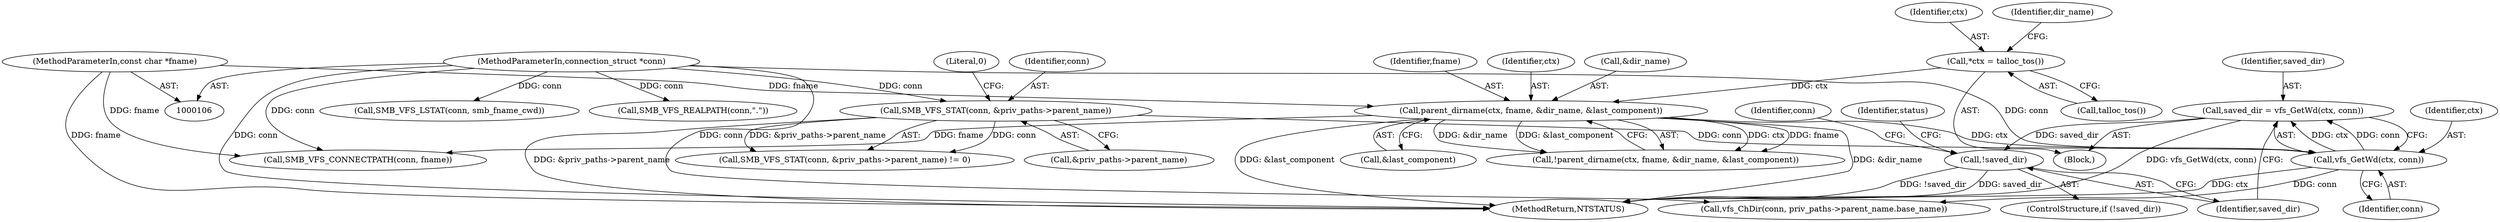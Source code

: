 digraph "0_samba_4278ef25f64d5fdbf432ff1534e275416ec9561e@pointer" {
"1000220" [label="(Call,saved_dir = vfs_GetWd(ctx, conn))"];
"1000222" [label="(Call,vfs_GetWd(ctx, conn))"];
"1000154" [label="(Call,parent_dirname(ctx, fname, &dir_name, &last_component))"];
"1000113" [label="(Call,*ctx = talloc_tos())"];
"1000108" [label="(MethodParameterIn,const char *fname)"];
"1000207" [label="(Call,SMB_VFS_STAT(conn, &priv_paths->parent_name))"];
"1000107" [label="(MethodParameterIn,connection_struct *conn)"];
"1000226" [label="(Call,!saved_dir)"];
"1000209" [label="(Call,&priv_paths->parent_name)"];
"1000227" [label="(Identifier,saved_dir)"];
"1000361" [label="(MethodReturn,NTSTATUS)"];
"1000224" [label="(Identifier,conn)"];
"1000226" [label="(Call,!saved_dir)"];
"1000156" [label="(Identifier,fname)"];
"1000114" [label="(Identifier,ctx)"];
"1000220" [label="(Call,saved_dir = vfs_GetWd(ctx, conn))"];
"1000155" [label="(Identifier,ctx)"];
"1000253" [label="(Call,SMB_VFS_REALPATH(conn,\".\"))"];
"1000115" [label="(Call,talloc_tos())"];
"1000230" [label="(Identifier,status)"];
"1000159" [label="(Call,&last_component)"];
"1000120" [label="(Identifier,dir_name)"];
"1000110" [label="(Block,)"];
"1000157" [label="(Call,&dir_name)"];
"1000108" [label="(MethodParameterIn,const char *fname)"];
"1000236" [label="(Call,vfs_ChDir(conn, priv_paths->parent_name.base_name))"];
"1000213" [label="(Literal,0)"];
"1000107" [label="(MethodParameterIn,connection_struct *conn)"];
"1000221" [label="(Identifier,saved_dir)"];
"1000237" [label="(Identifier,conn)"];
"1000346" [label="(Call,SMB_VFS_CONNECTPATH(conn, fname))"];
"1000206" [label="(Call,SMB_VFS_STAT(conn, &priv_paths->parent_name) != 0)"];
"1000153" [label="(Call,!parent_dirname(ctx, fname, &dir_name, &last_component))"];
"1000113" [label="(Call,*ctx = talloc_tos())"];
"1000223" [label="(Identifier,ctx)"];
"1000154" [label="(Call,parent_dirname(ctx, fname, &dir_name, &last_component))"];
"1000225" [label="(ControlStructure,if (!saved_dir))"];
"1000208" [label="(Identifier,conn)"];
"1000307" [label="(Call,SMB_VFS_LSTAT(conn, smb_fname_cwd))"];
"1000222" [label="(Call,vfs_GetWd(ctx, conn))"];
"1000207" [label="(Call,SMB_VFS_STAT(conn, &priv_paths->parent_name))"];
"1000220" -> "1000110"  [label="AST: "];
"1000220" -> "1000222"  [label="CFG: "];
"1000221" -> "1000220"  [label="AST: "];
"1000222" -> "1000220"  [label="AST: "];
"1000227" -> "1000220"  [label="CFG: "];
"1000220" -> "1000361"  [label="DDG: vfs_GetWd(ctx, conn)"];
"1000222" -> "1000220"  [label="DDG: ctx"];
"1000222" -> "1000220"  [label="DDG: conn"];
"1000220" -> "1000226"  [label="DDG: saved_dir"];
"1000222" -> "1000224"  [label="CFG: "];
"1000223" -> "1000222"  [label="AST: "];
"1000224" -> "1000222"  [label="AST: "];
"1000222" -> "1000361"  [label="DDG: ctx"];
"1000154" -> "1000222"  [label="DDG: ctx"];
"1000207" -> "1000222"  [label="DDG: conn"];
"1000107" -> "1000222"  [label="DDG: conn"];
"1000222" -> "1000236"  [label="DDG: conn"];
"1000154" -> "1000153"  [label="AST: "];
"1000154" -> "1000159"  [label="CFG: "];
"1000155" -> "1000154"  [label="AST: "];
"1000156" -> "1000154"  [label="AST: "];
"1000157" -> "1000154"  [label="AST: "];
"1000159" -> "1000154"  [label="AST: "];
"1000153" -> "1000154"  [label="CFG: "];
"1000154" -> "1000361"  [label="DDG: &dir_name"];
"1000154" -> "1000361"  [label="DDG: &last_component"];
"1000154" -> "1000153"  [label="DDG: ctx"];
"1000154" -> "1000153"  [label="DDG: fname"];
"1000154" -> "1000153"  [label="DDG: &dir_name"];
"1000154" -> "1000153"  [label="DDG: &last_component"];
"1000113" -> "1000154"  [label="DDG: ctx"];
"1000108" -> "1000154"  [label="DDG: fname"];
"1000154" -> "1000346"  [label="DDG: fname"];
"1000113" -> "1000110"  [label="AST: "];
"1000113" -> "1000115"  [label="CFG: "];
"1000114" -> "1000113"  [label="AST: "];
"1000115" -> "1000113"  [label="AST: "];
"1000120" -> "1000113"  [label="CFG: "];
"1000108" -> "1000106"  [label="AST: "];
"1000108" -> "1000361"  [label="DDG: fname"];
"1000108" -> "1000346"  [label="DDG: fname"];
"1000207" -> "1000206"  [label="AST: "];
"1000207" -> "1000209"  [label="CFG: "];
"1000208" -> "1000207"  [label="AST: "];
"1000209" -> "1000207"  [label="AST: "];
"1000213" -> "1000207"  [label="CFG: "];
"1000207" -> "1000361"  [label="DDG: &priv_paths->parent_name"];
"1000207" -> "1000206"  [label="DDG: conn"];
"1000207" -> "1000206"  [label="DDG: &priv_paths->parent_name"];
"1000107" -> "1000207"  [label="DDG: conn"];
"1000107" -> "1000106"  [label="AST: "];
"1000107" -> "1000361"  [label="DDG: conn"];
"1000107" -> "1000236"  [label="DDG: conn"];
"1000107" -> "1000253"  [label="DDG: conn"];
"1000107" -> "1000307"  [label="DDG: conn"];
"1000107" -> "1000346"  [label="DDG: conn"];
"1000226" -> "1000225"  [label="AST: "];
"1000226" -> "1000227"  [label="CFG: "];
"1000227" -> "1000226"  [label="AST: "];
"1000230" -> "1000226"  [label="CFG: "];
"1000237" -> "1000226"  [label="CFG: "];
"1000226" -> "1000361"  [label="DDG: !saved_dir"];
"1000226" -> "1000361"  [label="DDG: saved_dir"];
}

